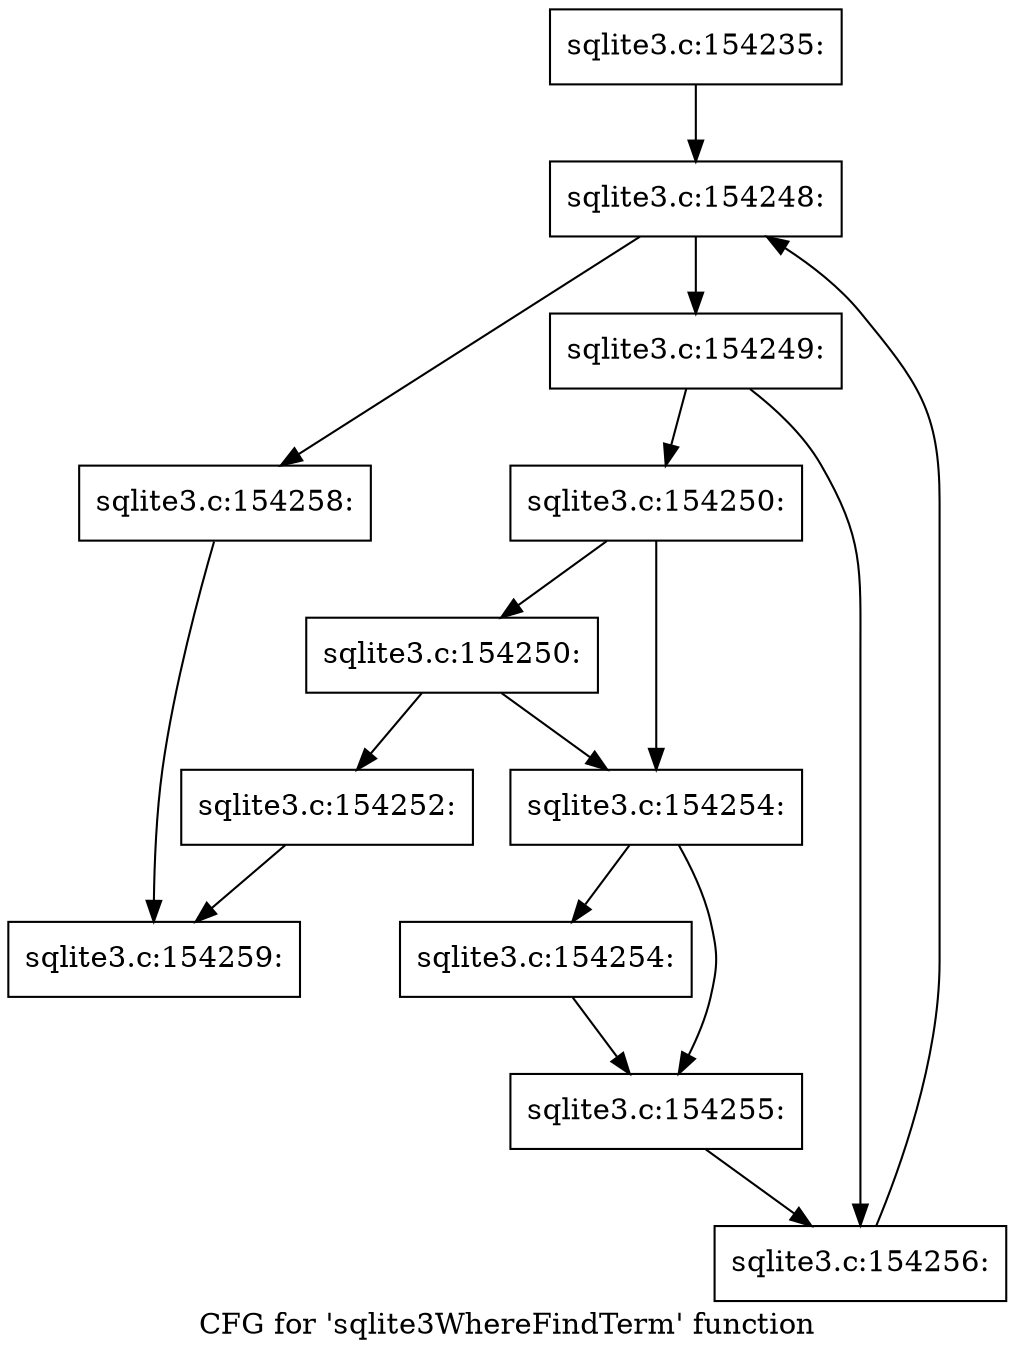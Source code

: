 digraph "CFG for 'sqlite3WhereFindTerm' function" {
	label="CFG for 'sqlite3WhereFindTerm' function";

	Node0x55c0f9660800 [shape=record,label="{sqlite3.c:154235:}"];
	Node0x55c0f9660800 -> Node0x55c0f52d64f0;
	Node0x55c0f52d64f0 [shape=record,label="{sqlite3.c:154248:}"];
	Node0x55c0f52d64f0 -> Node0x55c0f966f260;
	Node0x55c0f52d64f0 -> Node0x55c0f966ebe0;
	Node0x55c0f966f260 [shape=record,label="{sqlite3.c:154249:}"];
	Node0x55c0f966f260 -> Node0x55c0f966f470;
	Node0x55c0f966f260 -> Node0x55c0f966f4c0;
	Node0x55c0f966f470 [shape=record,label="{sqlite3.c:154250:}"];
	Node0x55c0f966f470 -> Node0x55c0f966faa0;
	Node0x55c0f966f470 -> Node0x55c0f966fa50;
	Node0x55c0f966faa0 [shape=record,label="{sqlite3.c:154250:}"];
	Node0x55c0f966faa0 -> Node0x55c0f966fa00;
	Node0x55c0f966faa0 -> Node0x55c0f966fa50;
	Node0x55c0f966fa00 [shape=record,label="{sqlite3.c:154252:}"];
	Node0x55c0f966fa00 -> Node0x55c0f9660980;
	Node0x55c0f966fa50 [shape=record,label="{sqlite3.c:154254:}"];
	Node0x55c0f966fa50 -> Node0x55c0f9670760;
	Node0x55c0f966fa50 -> Node0x55c0f96707b0;
	Node0x55c0f9670760 [shape=record,label="{sqlite3.c:154254:}"];
	Node0x55c0f9670760 -> Node0x55c0f96707b0;
	Node0x55c0f96707b0 [shape=record,label="{sqlite3.c:154255:}"];
	Node0x55c0f96707b0 -> Node0x55c0f966f4c0;
	Node0x55c0f966f4c0 [shape=record,label="{sqlite3.c:154256:}"];
	Node0x55c0f966f4c0 -> Node0x55c0f52d64f0;
	Node0x55c0f966ebe0 [shape=record,label="{sqlite3.c:154258:}"];
	Node0x55c0f966ebe0 -> Node0x55c0f9660980;
	Node0x55c0f9660980 [shape=record,label="{sqlite3.c:154259:}"];
}
